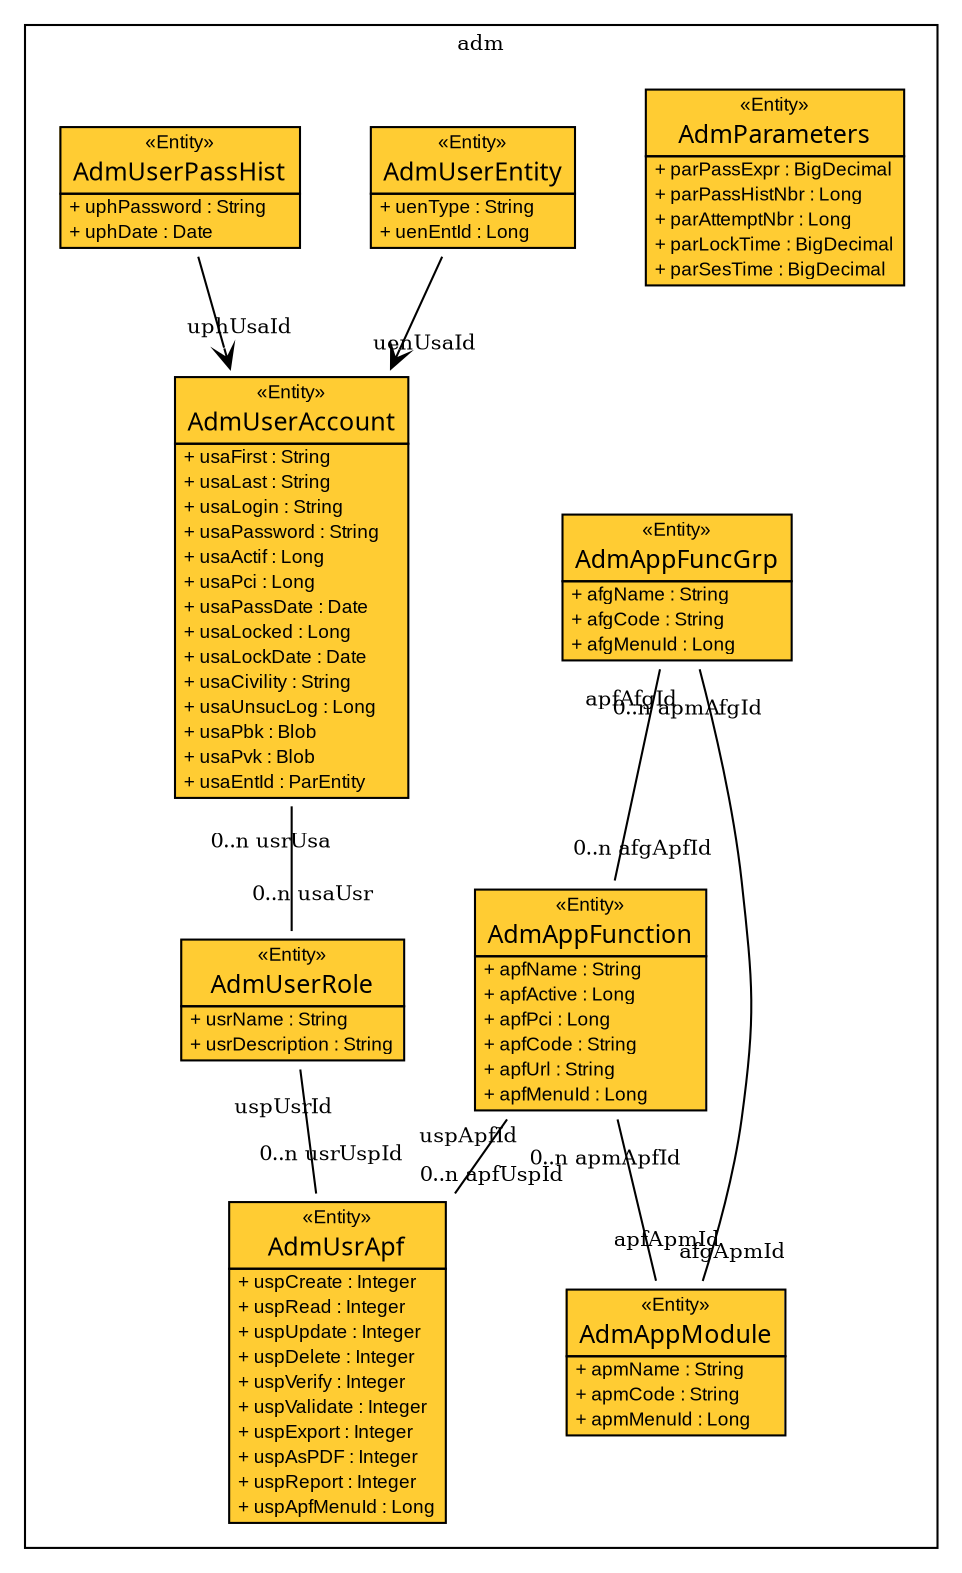 digraph G {
	fontsize = 10
	node [
		fontsize = 10
		fontname="arial"
		shape=plaintext
	]

	edge [
		fontsize = 10
	]
subgraph clusteradm {
	label = "adm"  
	AdmAppFuncGrp [label=<<table border="0" cellborder="1" cellspacing="0" cellpadding="0" port="p" bgcolor="#FFCC33">
	<tr><td>
	<table border="0" cellspacing="1" cellpadding="1">
		<tr><td> &laquo;Entity&raquo; </td></tr>
		<tr><td><font face="arialbd"  point-size="12.0"> AdmAppFuncGrp </font></td></tr>
	</table></td></tr>
	<tr><td>
		<table border="0" cellspacing="0" cellpadding="1">	
	<tr><td align="left"> + afgName : String </td></tr>
	<tr><td align="left"> + afgCode : String </td></tr>
	<tr><td align="left"> + afgMenuId : Long </td></tr>
		</table>		
	</td></tr>
	</table>>, fontname="arial", fontcolor="black", fontsize=9.0];
	AdmAppFunction [label=<<table border="0" cellborder="1" cellspacing="0" cellpadding="0" port="p" bgcolor="#FFCC33">
	<tr><td>
	<table border="0" cellspacing="1" cellpadding="1">
		<tr><td> &laquo;Entity&raquo; </td></tr>
		<tr><td><font face="arialbd"  point-size="12.0"> AdmAppFunction </font></td></tr>
	</table></td></tr>
	<tr><td>
		<table border="0" cellspacing="0" cellpadding="1">	
	<tr><td align="left"> + apfName : String </td></tr>
	<tr><td align="left"> + apfActive : Long </td></tr>
	<tr><td align="left"> + apfPci : Long </td></tr>
	<tr><td align="left"> + apfCode : String </td></tr>
	<tr><td align="left"> + apfUrl : String </td></tr>
	<tr><td align="left"> + apfMenuId : Long </td></tr>
		</table>		
	</td></tr>
	</table>>, fontname="arial", fontcolor="black", fontsize=9.0];
	AdmAppModule [label=<<table border="0" cellborder="1" cellspacing="0" cellpadding="0" port="p" bgcolor="#FFCC33">
	<tr><td>
	<table border="0" cellspacing="1" cellpadding="1">
		<tr><td> &laquo;Entity&raquo; </td></tr>
		<tr><td><font face="arialbd"  point-size="12.0"> AdmAppModule </font></td></tr>
	</table></td></tr>
	<tr><td>
		<table border="0" cellspacing="0" cellpadding="1">	
	<tr><td align="left"> + apmName : String </td></tr>
	<tr><td align="left"> + apmCode : String </td></tr>
	<tr><td align="left"> + apmMenuId : Long </td></tr>
		</table>		
	</td></tr>
	</table>>, fontname="arial", fontcolor="black", fontsize=9.0];
	AdmParameters [label=<<table border="0" cellborder="1" cellspacing="0" cellpadding="0" port="p" bgcolor="#FFCC33">
	<tr><td>
	<table border="0" cellspacing="1" cellpadding="1">
		<tr><td> &laquo;Entity&raquo; </td></tr>
		<tr><td><font face="arialbd"  point-size="12.0"> AdmParameters </font></td></tr>
	</table></td></tr>
	<tr><td>
		<table border="0" cellspacing="0" cellpadding="1">	
	<tr><td align="left"> + parPassExpr : BigDecimal </td></tr>
	<tr><td align="left"> + parPassHistNbr : Long </td></tr>
	<tr><td align="left"> + parAttemptNbr : Long </td></tr>
	<tr><td align="left"> + parLockTime : BigDecimal </td></tr>
	<tr><td align="left"> + parSesTime : BigDecimal </td></tr>
		</table>		
	</td></tr>
	</table>>, fontname="arial", fontcolor="black", fontsize=9.0];
	AdmUserAccount [label=<<table border="0" cellborder="1" cellspacing="0" cellpadding="0" port="p" bgcolor="#FFCC33">
	<tr><td>
	<table border="0" cellspacing="1" cellpadding="1">
		<tr><td> &laquo;Entity&raquo; </td></tr>
		<tr><td><font face="arialbd"  point-size="12.0"> AdmUserAccount </font></td></tr>
	</table></td></tr>
	<tr><td>
		<table border="0" cellspacing="0" cellpadding="1">	
	<tr><td align="left"> + usaFirst : String </td></tr>
	<tr><td align="left"> + usaLast : String </td></tr>
	<tr><td align="left"> + usaLogin : String </td></tr>
	<tr><td align="left"> + usaPassword : String </td></tr>
	<tr><td align="left"> + usaActif : Long </td></tr>
	<tr><td align="left"> + usaPci : Long </td></tr>
	<tr><td align="left"> + usaPassDate : Date </td></tr>
	<tr><td align="left"> + usaLocked : Long </td></tr>
	<tr><td align="left"> + usaLockDate : Date </td></tr>
	<tr><td align="left"> + usaCivility : String </td></tr>
	<tr><td align="left"> + usaUnsucLog : Long </td></tr>
	<tr><td align="left"> + usaPbk : Blob </td></tr>
	<tr><td align="left"> + usaPvk : Blob </td></tr>
	<tr><td align="left"> + usaEntId : ParEntity </td></tr>
		</table>		
	</td></tr>
	</table>>, fontname="arial", fontcolor="black", fontsize=9.0];
	AdmUserEntity [label=<<table border="0" cellborder="1" cellspacing="0" cellpadding="0" port="p" bgcolor="#FFCC33">
	<tr><td>
	<table border="0" cellspacing="1" cellpadding="1">
		<tr><td> &laquo;Entity&raquo; </td></tr>
		<tr><td><font face="arialbd"  point-size="12.0"> AdmUserEntity </font></td></tr>
	</table></td></tr>
	<tr><td>
		<table border="0" cellspacing="0" cellpadding="1">	
	<tr><td align="left"> + uenType : String </td></tr>
	<tr><td align="left"> + uenEntId : Long </td></tr>
		</table>		
	</td></tr>
	</table>>, fontname="arial", fontcolor="black", fontsize=9.0];
	AdmUserPassHist [label=<<table border="0" cellborder="1" cellspacing="0" cellpadding="0" port="p" bgcolor="#FFCC33">
	<tr><td>
	<table border="0" cellspacing="1" cellpadding="1">
		<tr><td> &laquo;Entity&raquo; </td></tr>
		<tr><td><font face="arialbd"  point-size="12.0"> AdmUserPassHist </font></td></tr>
	</table></td></tr>
	<tr><td>
		<table border="0" cellspacing="0" cellpadding="1">	
	<tr><td align="left"> + uphPassword : String </td></tr>
	<tr><td align="left"> + uphDate : Date </td></tr>
		</table>		
	</td></tr>
	</table>>, fontname="arial", fontcolor="black", fontsize=9.0];
	AdmUserRole [label=<<table border="0" cellborder="1" cellspacing="0" cellpadding="0" port="p" bgcolor="#FFCC33">
	<tr><td>
	<table border="0" cellspacing="1" cellpadding="1">
		<tr><td> &laquo;Entity&raquo; </td></tr>
		<tr><td><font face="arialbd"  point-size="12.0"> AdmUserRole </font></td></tr>
	</table></td></tr>
	<tr><td>
		<table border="0" cellspacing="0" cellpadding="1">	
	<tr><td align="left"> + usrName : String </td></tr>
	<tr><td align="left"> + usrDescription : String </td></tr>
		</table>		
	</td></tr>
	</table>>, fontname="arial", fontcolor="black", fontsize=9.0];
	AdmUsrApf [label=<<table border="0" cellborder="1" cellspacing="0" cellpadding="0" port="p" bgcolor="#FFCC33">
	<tr><td>
	<table border="0" cellspacing="1" cellpadding="1">
		<tr><td> &laquo;Entity&raquo; </td></tr>
		<tr><td><font face="arialbd"  point-size="12.0"> AdmUsrApf </font></td></tr>
	</table></td></tr>
	<tr><td>
		<table border="0" cellspacing="0" cellpadding="1">	
	<tr><td align="left"> + uspCreate : Integer </td></tr>
	<tr><td align="left"> + uspRead : Integer </td></tr>
	<tr><td align="left"> + uspUpdate : Integer </td></tr>
	<tr><td align="left"> + uspDelete : Integer </td></tr>
	<tr><td align="left"> + uspVerify : Integer </td></tr>
	<tr><td align="left"> + uspValidate : Integer </td></tr>
	<tr><td align="left"> + uspExport : Integer </td></tr>
	<tr><td align="left"> + uspAsPDF : Integer </td></tr>
	<tr><td align="left"> + uspReport : Integer </td></tr>
	<tr><td align="left"> + uspApfMenuId : Long </td></tr>
		</table>		
	</td></tr>
	</table>>, fontname="arial", fontcolor="black", fontsize=9.0];
}
edge [arrowhead = "empty"]
edge [arrowhead = "none"]


edge [arrowtail="none" arrowhead = "none" headlabel="0..n afgApfId" taillabel="apfAfgId" labeldistance="2.0" labelangle="-30"]

AdmAppFuncGrp -> AdmAppFunction

edge [arrowtail="none" arrowhead = "none" headlabel="afgApmId" taillabel="0..n apmAfgId" labeldistance="2.0" labelangle="-30"]

AdmAppFuncGrp -> AdmAppModule

edge [arrowtail="none" arrowhead = "none" headlabel="apfApmId" taillabel="0..n apmApfId" labeldistance="2.0" labelangle="-30"]

AdmAppFunction -> AdmAppModule

edge [arrowtail="none" arrowhead = "none" headlabel="0..n apfUspId" taillabel="uspApfId" labeldistance="2.0" labelangle="-30"]

AdmAppFunction -> AdmUsrApf

edge [arrowtail="none" arrowhead = "none" headlabel="0..n usaUsr" taillabel="0..n usrUsa" labeldistance="2.0" labelangle="-30"]

AdmUserAccount -> AdmUserRole

edge [arrowtail="none" arrowhead = "open" headlabel="uenUsaId" taillabel="" labeldistance="2.0" labelangle="-30"]

AdmUserEntity -> AdmUserAccount

edge [arrowtail="none" arrowhead = "open" headlabel="uphUsaId" taillabel="" labeldistance="2.0" labelangle="-30"]

AdmUserPassHist -> AdmUserAccount

edge [arrowtail="none" arrowhead = "none" headlabel="0..n usrUspId" taillabel="uspUsrId" labeldistance="2.0" labelangle="-30"]

AdmUserRole -> AdmUsrApf
}
